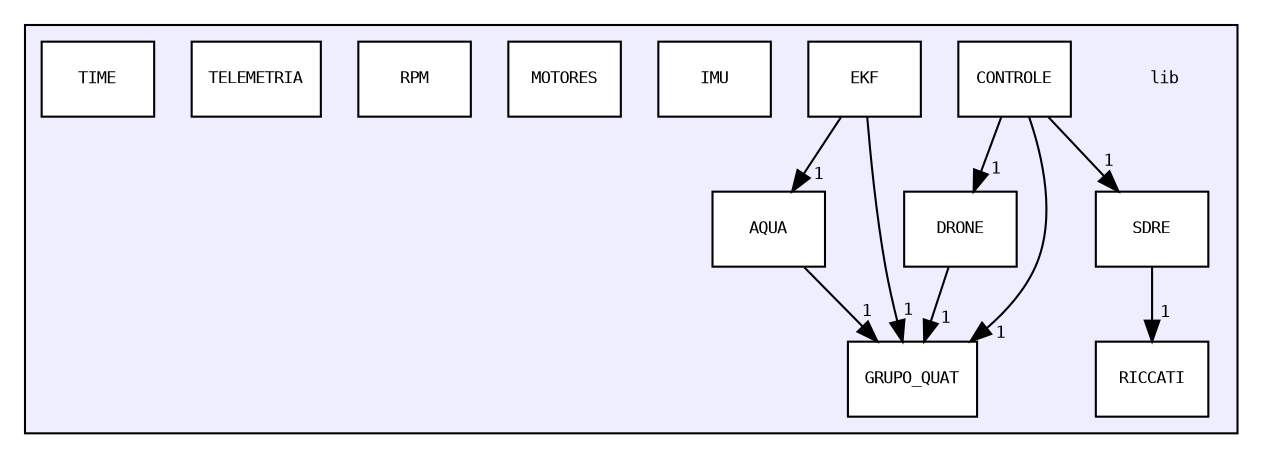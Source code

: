 digraph "lib" {
  bgcolor=transparent;
  compound=true
  node [ fontsize="8", fontname="DejaVuSansMono"];
  edge [ labelfontsize="8", labelfontname="DejaVuSansMono"];
  subgraph clusterdir_97aefd0d527b934f1d99a682da8fe6a9 {
    graph [ bgcolor="#eeeeff", pencolor="black", label="" URL="dir_97aefd0d527b934f1d99a682da8fe6a9.html"];
    dir_97aefd0d527b934f1d99a682da8fe6a9 [shape=plaintext label="lib"];
  dir_31d08e41878a863c8a5e98e00113eeba [shape=box label="AQUA" fillcolor="white" style="filled" URL="dir_31d08e41878a863c8a5e98e00113eeba.html"];
  dir_23ba2848a540c18a9dfc572cf44e4a8e [shape=box label="CONTROLE" fillcolor="white" style="filled" URL="dir_23ba2848a540c18a9dfc572cf44e4a8e.html"];
  dir_e938b59efd27c0d7e7402c87a3faf3f8 [shape=box label="DRONE" fillcolor="white" style="filled" URL="dir_e938b59efd27c0d7e7402c87a3faf3f8.html"];
  dir_f81b21074929c51f0f8ec4455f2eeb05 [shape=box label="EKF" fillcolor="white" style="filled" URL="dir_f81b21074929c51f0f8ec4455f2eeb05.html"];
  dir_12ce51c2f27d7b7c42f475577e8e188a [shape=box label="GRUPO_QUAT" fillcolor="white" style="filled" URL="dir_12ce51c2f27d7b7c42f475577e8e188a.html"];
  dir_3554028ee2797c78c7765098b85f4139 [shape=box label="IMU" fillcolor="white" style="filled" URL="dir_3554028ee2797c78c7765098b85f4139.html"];
  dir_39c7dc484126c690eab758240f2a6725 [shape=box label="MOTORES" fillcolor="white" style="filled" URL="dir_39c7dc484126c690eab758240f2a6725.html"];
  dir_c512fa13478e4b8bbcd706bda4ab9220 [shape=box label="RICCATI" fillcolor="white" style="filled" URL="dir_c512fa13478e4b8bbcd706bda4ab9220.html"];
  dir_07959693ce74aed3e838ce3cb441c741 [shape=box label="RPM" fillcolor="white" style="filled" URL="dir_07959693ce74aed3e838ce3cb441c741.html"];
  dir_59564d00a3aa1a8ebc9d93b92831849e [shape=box label="SDRE" fillcolor="white" style="filled" URL="dir_59564d00a3aa1a8ebc9d93b92831849e.html"];
  dir_c71cd14614257cd5fbb26ecd4fda3227 [shape=box label="TELEMETRIA" fillcolor="white" style="filled" URL="dir_c71cd14614257cd5fbb26ecd4fda3227.html"];
  dir_6c721e2e855800aadb2bcd35baf8db9a [shape=box label="TIME" fillcolor="white" style="filled" URL="dir_6c721e2e855800aadb2bcd35baf8db9a.html"];
  }
  dir_23ba2848a540c18a9dfc572cf44e4a8e->dir_12ce51c2f27d7b7c42f475577e8e188a [headlabel="1", labeldistance=1.5 headhref="dir_000002_000005.html"];
  dir_23ba2848a540c18a9dfc572cf44e4a8e->dir_59564d00a3aa1a8ebc9d93b92831849e [headlabel="1", labeldistance=1.5 headhref="dir_000002_000010.html"];
  dir_23ba2848a540c18a9dfc572cf44e4a8e->dir_e938b59efd27c0d7e7402c87a3faf3f8 [headlabel="1", labeldistance=1.5 headhref="dir_000002_000003.html"];
  dir_59564d00a3aa1a8ebc9d93b92831849e->dir_c512fa13478e4b8bbcd706bda4ab9220 [headlabel="1", labeldistance=1.5 headhref="dir_000010_000008.html"];
  dir_f81b21074929c51f0f8ec4455f2eeb05->dir_12ce51c2f27d7b7c42f475577e8e188a [headlabel="1", labeldistance=1.5 headhref="dir_000004_000005.html"];
  dir_f81b21074929c51f0f8ec4455f2eeb05->dir_31d08e41878a863c8a5e98e00113eeba [headlabel="1", labeldistance=1.5 headhref="dir_000004_000001.html"];
  dir_e938b59efd27c0d7e7402c87a3faf3f8->dir_12ce51c2f27d7b7c42f475577e8e188a [headlabel="1", labeldistance=1.5 headhref="dir_000003_000005.html"];
  dir_31d08e41878a863c8a5e98e00113eeba->dir_12ce51c2f27d7b7c42f475577e8e188a [headlabel="1", labeldistance=1.5 headhref="dir_000001_000005.html"];
}
